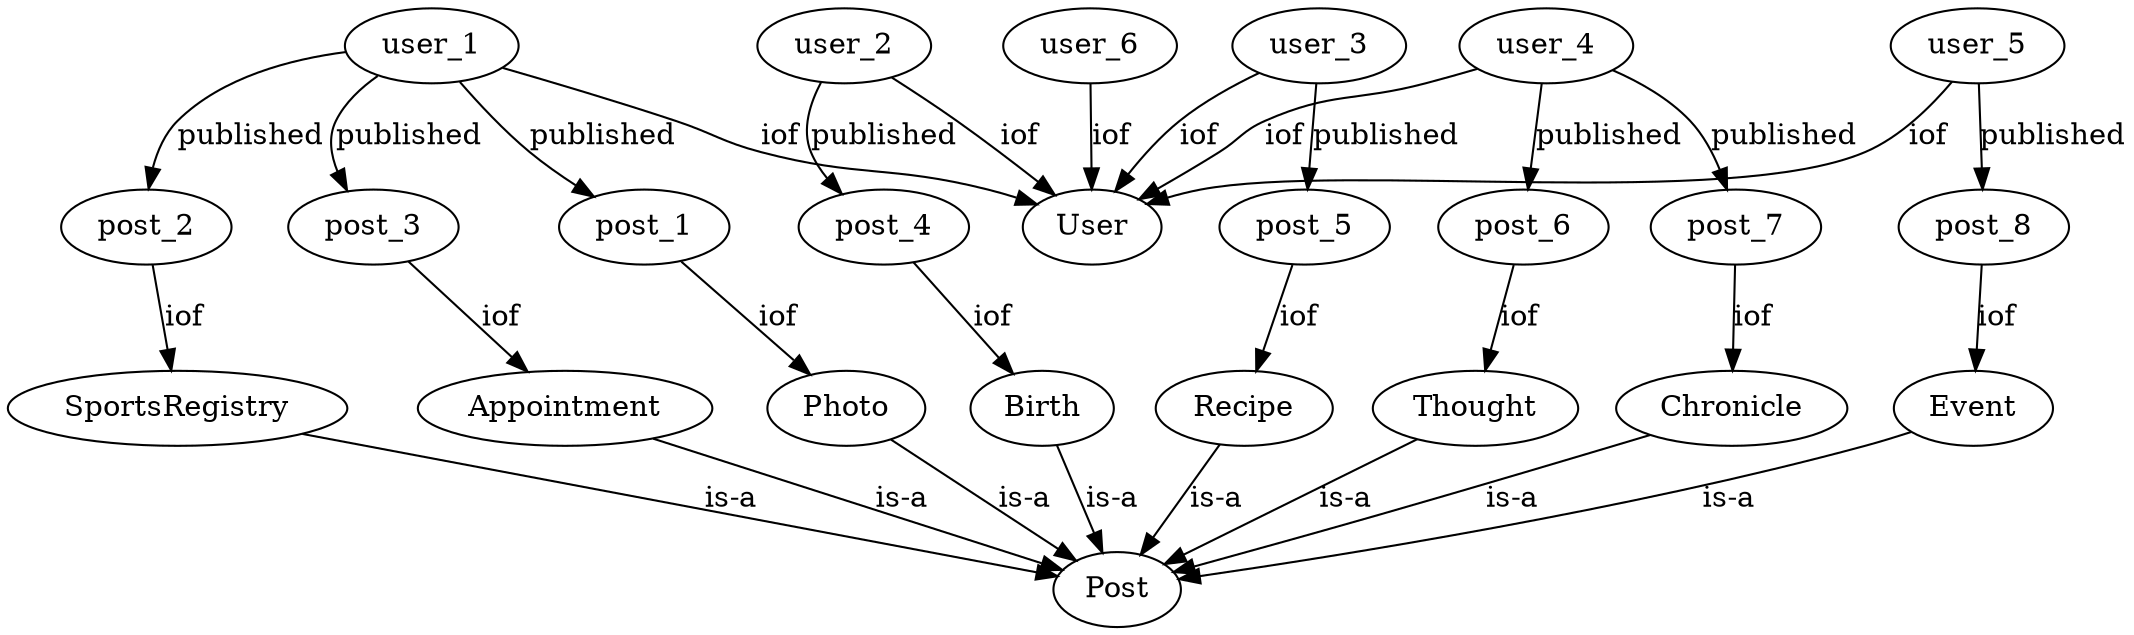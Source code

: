 digraph iOnto {"user_1" -> "User" [ label = "iof" ];"user_2" -> "User" [ label = "iof" ];"user_3" -> "User" [ label = "iof" ];"user_4" -> "User" [ label = "iof" ];"user_5" -> "User" [ label = "iof" ];"user_6" -> "User" [ label = "iof" ];"user_1" -> "post_1" [ label = "published" ];"post_1" -> "Photo" [ label = "iof" ];"Photo" -> "Post" [ label = "is-a" ];"user_1" -> "post_2" [ label = "published" ];"post_2" -> "SportsRegistry" [ label = "iof" ];"SportsRegistry" -> "Post" [ label = "is-a" ];"user_1" -> "post_3" [ label = "published" ];"post_3" -> "Appointment" [ label = "iof" ];"Appointment" -> "Post" [ label = "is-a" ];"user_2" -> "post_4" [ label = "published" ];"post_4" -> "Birth" [ label = "iof" ];"Birth" -> "Post" [ label = "is-a" ];"user_3" -> "post_5" [ label = "published" ];"post_5" -> "Recipe" [ label = "iof" ];"Recipe" -> "Post" [ label = "is-a" ];"user_4" -> "post_6" [ label = "published" ];"post_6" -> "Thought" [ label = "iof" ];"Thought" -> "Post" [ label = "is-a" ];"user_4" -> "post_7" [ label = "published" ];"post_7" -> "Chronicle" [ label = "iof" ];"Chronicle" -> "Post" [ label = "is-a" ];"user_5" -> "post_8" [ label = "published" ];"post_8" -> "Event" [ label = "iof" ];"Event" -> "Post" [ label = "is-a" ];}